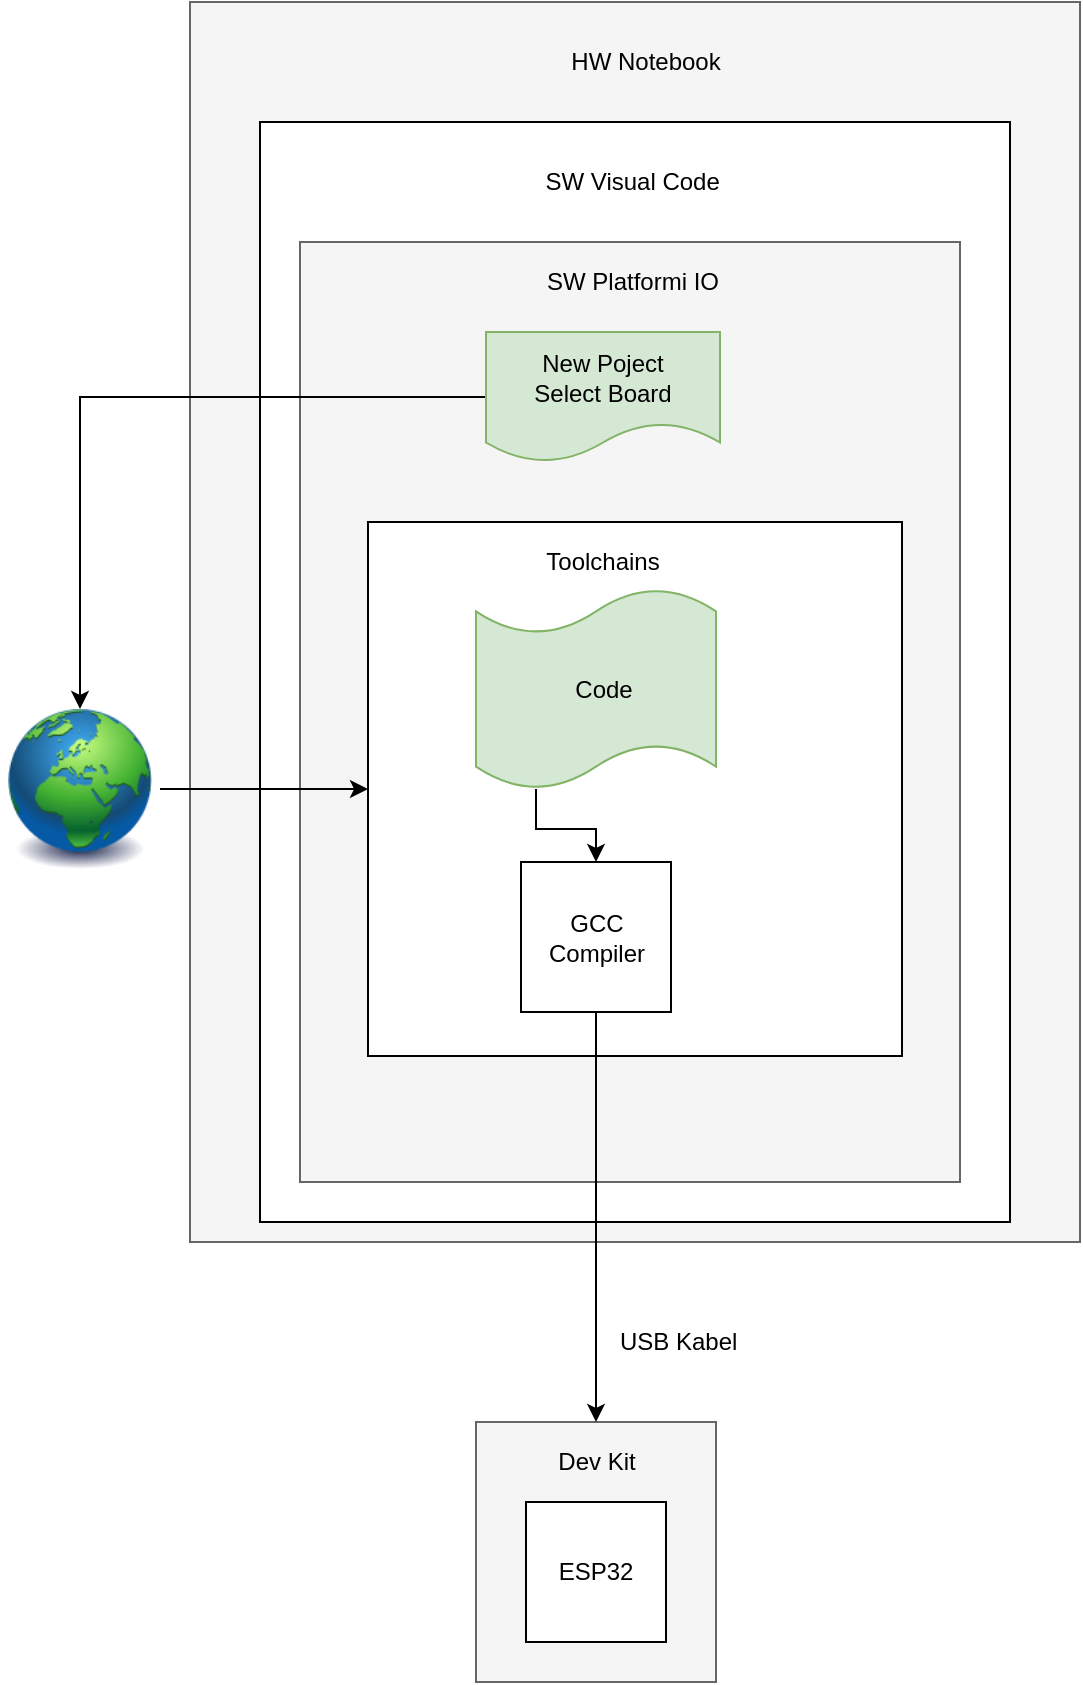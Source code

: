 <mxfile version="12.2.2" type="device" pages="1"><diagram id="KV3NQJ9njkK5jT5EhgiG" name="Page-1"><mxGraphModel dx="664" dy="1161" grid="1" gridSize="10" guides="1" tooltips="1" connect="1" arrows="1" fold="1" page="1" pageScale="1" pageWidth="827" pageHeight="1169" math="0" shadow="0"><root><mxCell id="0"/><mxCell id="1" parent="0"/><mxCell id="SM29K9H63K4vJETpgOqy-10" value="" style="rounded=0;whiteSpace=wrap;html=1;fillColor=#f5f5f5;strokeColor=#666666;fontColor=#333333;" vertex="1" parent="1"><mxGeometry x="365" y="170" width="445" height="620" as="geometry"/></mxCell><mxCell id="SM29K9H63K4vJETpgOqy-8" value="" style="rounded=0;whiteSpace=wrap;html=1;" vertex="1" parent="1"><mxGeometry x="400" y="230" width="375" height="550" as="geometry"/></mxCell><mxCell id="SM29K9H63K4vJETpgOqy-5" value="DEF-Kit" style="rounded=0;whiteSpace=wrap;html=1;fillColor=#f5f5f5;strokeColor=#666666;fontColor=#333333;" vertex="1" parent="1"><mxGeometry x="508" y="880" width="120" height="130" as="geometry"/></mxCell><mxCell id="SM29K9H63K4vJETpgOqy-1" value="ESP32" style="whiteSpace=wrap;html=1;aspect=fixed;" vertex="1" parent="1"><mxGeometry x="533" y="920" width="70" height="70" as="geometry"/></mxCell><mxCell id="SM29K9H63K4vJETpgOqy-6" value="" style="image;html=1;labelBackgroundColor=#ffffff;image=img/lib/clip_art/general/Earth_globe_128x128.png" vertex="1" parent="1"><mxGeometry x="270" y="523.5" width="80" height="80" as="geometry"/></mxCell><mxCell id="SM29K9H63K4vJETpgOqy-14" value="USB Kabel" style="text;html=1;resizable=0;points=[];autosize=1;align=left;verticalAlign=top;spacingTop=-4;" vertex="1" parent="1"><mxGeometry x="578" y="830" width="70" height="20" as="geometry"/></mxCell><mxCell id="SM29K9H63K4vJETpgOqy-15" value="HW&amp;nbsp;Notebook" style="text;html=1;strokeColor=none;fillColor=none;align=center;verticalAlign=middle;whiteSpace=wrap;rounded=0;" vertex="1" parent="1"><mxGeometry x="573" y="190" width="40" height="20" as="geometry"/></mxCell><mxCell id="SM29K9H63K4vJETpgOqy-16" value="SW Visual Code&amp;nbsp;" style="text;html=1;strokeColor=none;fillColor=none;align=center;verticalAlign=middle;whiteSpace=wrap;rounded=0;" vertex="1" parent="1"><mxGeometry x="533.5" y="250" width="108" height="20" as="geometry"/></mxCell><mxCell id="SM29K9H63K4vJETpgOqy-18" value="" style="rounded=0;whiteSpace=wrap;html=1;fillColor=#f5f5f5;strokeColor=#666666;fontColor=#333333;" vertex="1" parent="1"><mxGeometry x="420" y="290" width="330" height="470" as="geometry"/></mxCell><mxCell id="SM29K9H63K4vJETpgOqy-19" value="SW Platformi IO" style="text;html=1;strokeColor=none;fillColor=none;align=center;verticalAlign=middle;whiteSpace=wrap;rounded=0;" vertex="1" parent="1"><mxGeometry x="533.5" y="300" width="105" height="20" as="geometry"/></mxCell><mxCell id="SM29K9H63K4vJETpgOqy-23" style="edgeStyle=orthogonalEdgeStyle;rounded=0;orthogonalLoop=1;jettySize=auto;html=1;entryX=0.5;entryY=0;entryDx=0;entryDy=0;" edge="1" parent="1" source="SM29K9H63K4vJETpgOqy-20" target="SM29K9H63K4vJETpgOqy-6"><mxGeometry relative="1" as="geometry"/></mxCell><mxCell id="SM29K9H63K4vJETpgOqy-20" value="New Poject &lt;br&gt;Select Board" style="shape=document;whiteSpace=wrap;html=1;boundedLbl=1;fillColor=#d5e8d4;strokeColor=#82b366;" vertex="1" parent="1"><mxGeometry x="513" y="335" width="117" height="65" as="geometry"/></mxCell><mxCell id="SM29K9H63K4vJETpgOqy-22" value="" style="whiteSpace=wrap;html=1;aspect=fixed;" vertex="1" parent="1"><mxGeometry x="454" y="430" width="267" height="267" as="geometry"/></mxCell><mxCell id="SM29K9H63K4vJETpgOqy-24" style="edgeStyle=orthogonalEdgeStyle;rounded=0;orthogonalLoop=1;jettySize=auto;html=1;exitX=1;exitY=0.5;exitDx=0;exitDy=0;" edge="1" parent="1" source="SM29K9H63K4vJETpgOqy-6" target="SM29K9H63K4vJETpgOqy-22"><mxGeometry relative="1" as="geometry"/></mxCell><mxCell id="SM29K9H63K4vJETpgOqy-17" value="Toolchains" style="text;html=1;strokeColor=none;fillColor=none;align=center;verticalAlign=middle;whiteSpace=wrap;rounded=0;" vertex="1" parent="1"><mxGeometry x="535" y="440" width="73" height="20" as="geometry"/></mxCell><mxCell id="SM29K9H63K4vJETpgOqy-3" value="GCC Compiler" style="whiteSpace=wrap;html=1;aspect=fixed;" vertex="1" parent="1"><mxGeometry x="530.5" y="600" width="75" height="75" as="geometry"/></mxCell><mxCell id="SM29K9H63K4vJETpgOqy-13" style="edgeStyle=orthogonalEdgeStyle;rounded=0;orthogonalLoop=1;jettySize=auto;html=1;exitX=0.5;exitY=1;exitDx=0;exitDy=0;" edge="1" parent="1" source="SM29K9H63K4vJETpgOqy-3" target="SM29K9H63K4vJETpgOqy-5"><mxGeometry relative="1" as="geometry"/></mxCell><mxCell id="SM29K9H63K4vJETpgOqy-31" style="edgeStyle=orthogonalEdgeStyle;rounded=0;orthogonalLoop=1;jettySize=auto;html=1;exitX=0.25;exitY=1;exitDx=0;exitDy=0;exitPerimeter=0;entryX=0.5;entryY=0;entryDx=0;entryDy=0;" edge="1" parent="1" source="SM29K9H63K4vJETpgOqy-30" target="SM29K9H63K4vJETpgOqy-3"><mxGeometry relative="1" as="geometry"/></mxCell><mxCell id="SM29K9H63K4vJETpgOqy-30" value="" style="shape=tape;whiteSpace=wrap;html=1;size=0.223;fillColor=#d5e8d4;strokeColor=#82b366;" vertex="1" parent="1"><mxGeometry x="508" y="463.5" width="120" height="100" as="geometry"/></mxCell><mxCell id="SM29K9H63K4vJETpgOqy-32" value="Code" style="text;html=1;strokeColor=none;fillColor=none;align=center;verticalAlign=middle;whiteSpace=wrap;rounded=0;" vertex="1" parent="1"><mxGeometry x="551.5" y="503.5" width="40" height="20" as="geometry"/></mxCell><mxCell id="SM29K9H63K4vJETpgOqy-33" value="Dev Kit" style="text;html=1;strokeColor=none;fillColor=none;align=center;verticalAlign=middle;whiteSpace=wrap;rounded=0;" vertex="1" parent="1"><mxGeometry x="540.5" y="890" width="55" height="20" as="geometry"/></mxCell></root></mxGraphModel></diagram></mxfile>